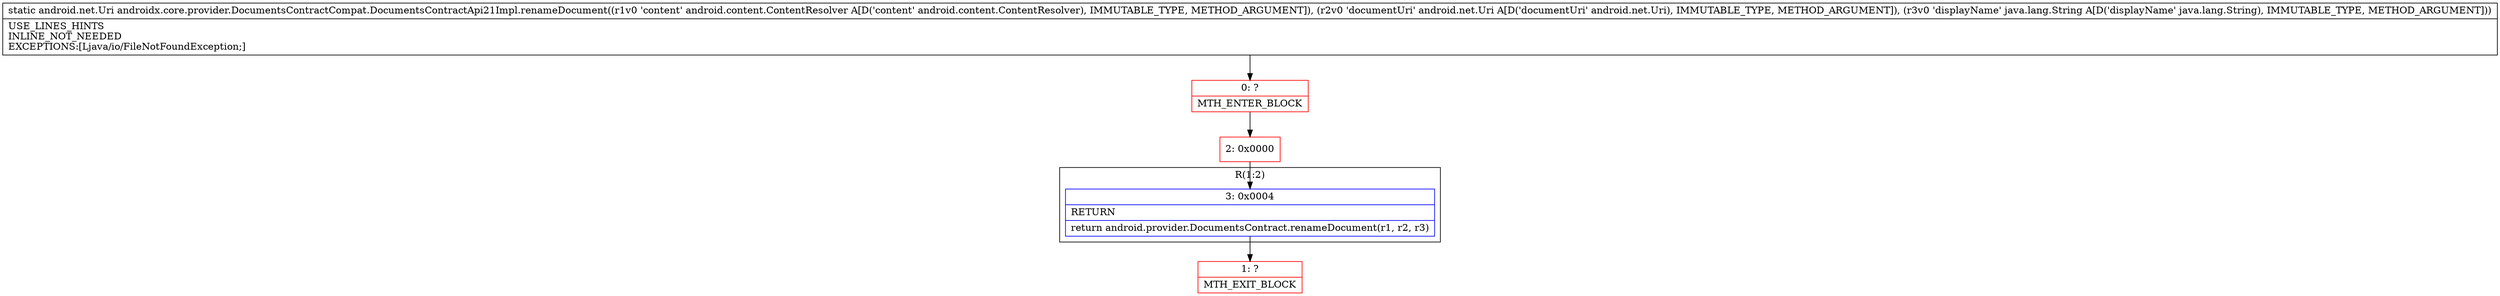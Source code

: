 digraph "CFG forandroidx.core.provider.DocumentsContractCompat.DocumentsContractApi21Impl.renameDocument(Landroid\/content\/ContentResolver;Landroid\/net\/Uri;Ljava\/lang\/String;)Landroid\/net\/Uri;" {
subgraph cluster_Region_1482481379 {
label = "R(1:2)";
node [shape=record,color=blue];
Node_3 [shape=record,label="{3\:\ 0x0004|RETURN\l|return android.provider.DocumentsContract.renameDocument(r1, r2, r3)\l}"];
}
Node_0 [shape=record,color=red,label="{0\:\ ?|MTH_ENTER_BLOCK\l}"];
Node_2 [shape=record,color=red,label="{2\:\ 0x0000}"];
Node_1 [shape=record,color=red,label="{1\:\ ?|MTH_EXIT_BLOCK\l}"];
MethodNode[shape=record,label="{static android.net.Uri androidx.core.provider.DocumentsContractCompat.DocumentsContractApi21Impl.renameDocument((r1v0 'content' android.content.ContentResolver A[D('content' android.content.ContentResolver), IMMUTABLE_TYPE, METHOD_ARGUMENT]), (r2v0 'documentUri' android.net.Uri A[D('documentUri' android.net.Uri), IMMUTABLE_TYPE, METHOD_ARGUMENT]), (r3v0 'displayName' java.lang.String A[D('displayName' java.lang.String), IMMUTABLE_TYPE, METHOD_ARGUMENT]))  | USE_LINES_HINTS\lINLINE_NOT_NEEDED\lEXCEPTIONS:[Ljava\/io\/FileNotFoundException;]\l}"];
MethodNode -> Node_0;Node_3 -> Node_1;
Node_0 -> Node_2;
Node_2 -> Node_3;
}

